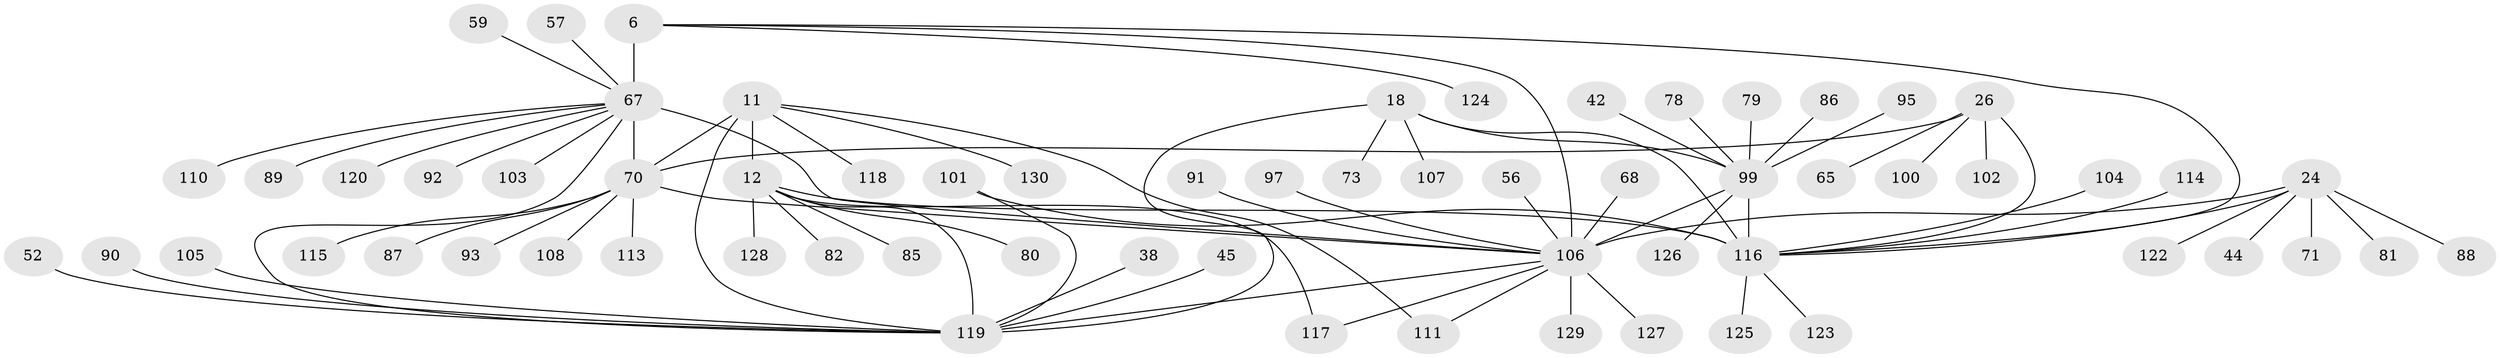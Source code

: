 // original degree distribution, {7: 0.05384615384615385, 9: 0.046153846153846156, 10: 0.038461538461538464, 8: 0.06153846153846154, 11: 0.015384615384615385, 13: 0.007692307692307693, 6: 0.007692307692307693, 1: 0.5615384615384615, 3: 0.03076923076923077, 2: 0.15384615384615385, 5: 0.007692307692307693, 4: 0.015384615384615385}
// Generated by graph-tools (version 1.1) at 2025/55/03/09/25 04:55:43]
// undirected, 65 vertices, 78 edges
graph export_dot {
graph [start="1"]
  node [color=gray90,style=filled];
  6 [super="+1"];
  11 [super="+9"];
  12 [super="+7"];
  18 [super="+16"];
  24 [super="+22"];
  26 [super="+25"];
  38;
  42;
  44;
  45;
  52;
  56;
  57;
  59;
  65;
  67 [super="+5+31+32+35+50+51"];
  68;
  70 [super="+41+36+49+61+62"];
  71;
  73;
  78;
  79;
  80;
  81;
  82;
  85;
  86 [super="+46"];
  87;
  88;
  89;
  90;
  91;
  92;
  93;
  95;
  97;
  99 [super="+17+40"];
  100;
  101 [super="+33+54"];
  102;
  103 [super="+77"];
  104;
  105;
  106 [super="+53+23+21"];
  107 [super="+60"];
  108 [super="+37"];
  110;
  111 [super="+94"];
  113;
  114;
  115;
  116 [super="+64+58+83+98+15+63+66+74+76+96"];
  117;
  118;
  119 [super="+84+69+109"];
  120 [super="+72"];
  122;
  123;
  124;
  125;
  126;
  127;
  128;
  129 [super="+112+121"];
  130;
  6 -- 124;
  6 -- 116 [weight=2];
  6 -- 106;
  6 -- 67 [weight=8];
  11 -- 12 [weight=4];
  11 -- 130;
  11 -- 118;
  11 -- 111;
  11 -- 119 [weight=4];
  11 -- 70;
  12 -- 80;
  12 -- 82;
  12 -- 128;
  12 -- 85;
  12 -- 117;
  12 -- 116;
  12 -- 119 [weight=4];
  18 -- 73;
  18 -- 119;
  18 -- 107;
  18 -- 116 [weight=4];
  18 -- 99 [weight=4];
  24 -- 44;
  24 -- 71;
  24 -- 81;
  24 -- 122;
  24 -- 88;
  24 -- 116;
  24 -- 106 [weight=9];
  26 -- 102;
  26 -- 65;
  26 -- 100;
  26 -- 116;
  26 -- 70 [weight=8];
  38 -- 119;
  42 -- 99;
  45 -- 119;
  52 -- 119;
  56 -- 106;
  57 -- 67;
  59 -- 67;
  67 -- 89;
  67 -- 92;
  67 -- 103;
  67 -- 106 [weight=2];
  67 -- 110;
  67 -- 120;
  67 -- 119;
  67 -- 70;
  68 -- 106;
  70 -- 106;
  70 -- 108;
  70 -- 113;
  70 -- 115;
  70 -- 93;
  70 -- 87;
  78 -- 99;
  79 -- 99;
  86 -- 99;
  90 -- 119;
  91 -- 106;
  95 -- 99;
  97 -- 106;
  99 -- 106;
  99 -- 116 [weight=5];
  99 -- 126;
  101 -- 116;
  101 -- 119;
  104 -- 116;
  105 -- 119;
  106 -- 129 [weight=2];
  106 -- 111;
  106 -- 117;
  106 -- 119 [weight=3];
  106 -- 127;
  114 -- 116;
  116 -- 123;
  116 -- 125;
}
